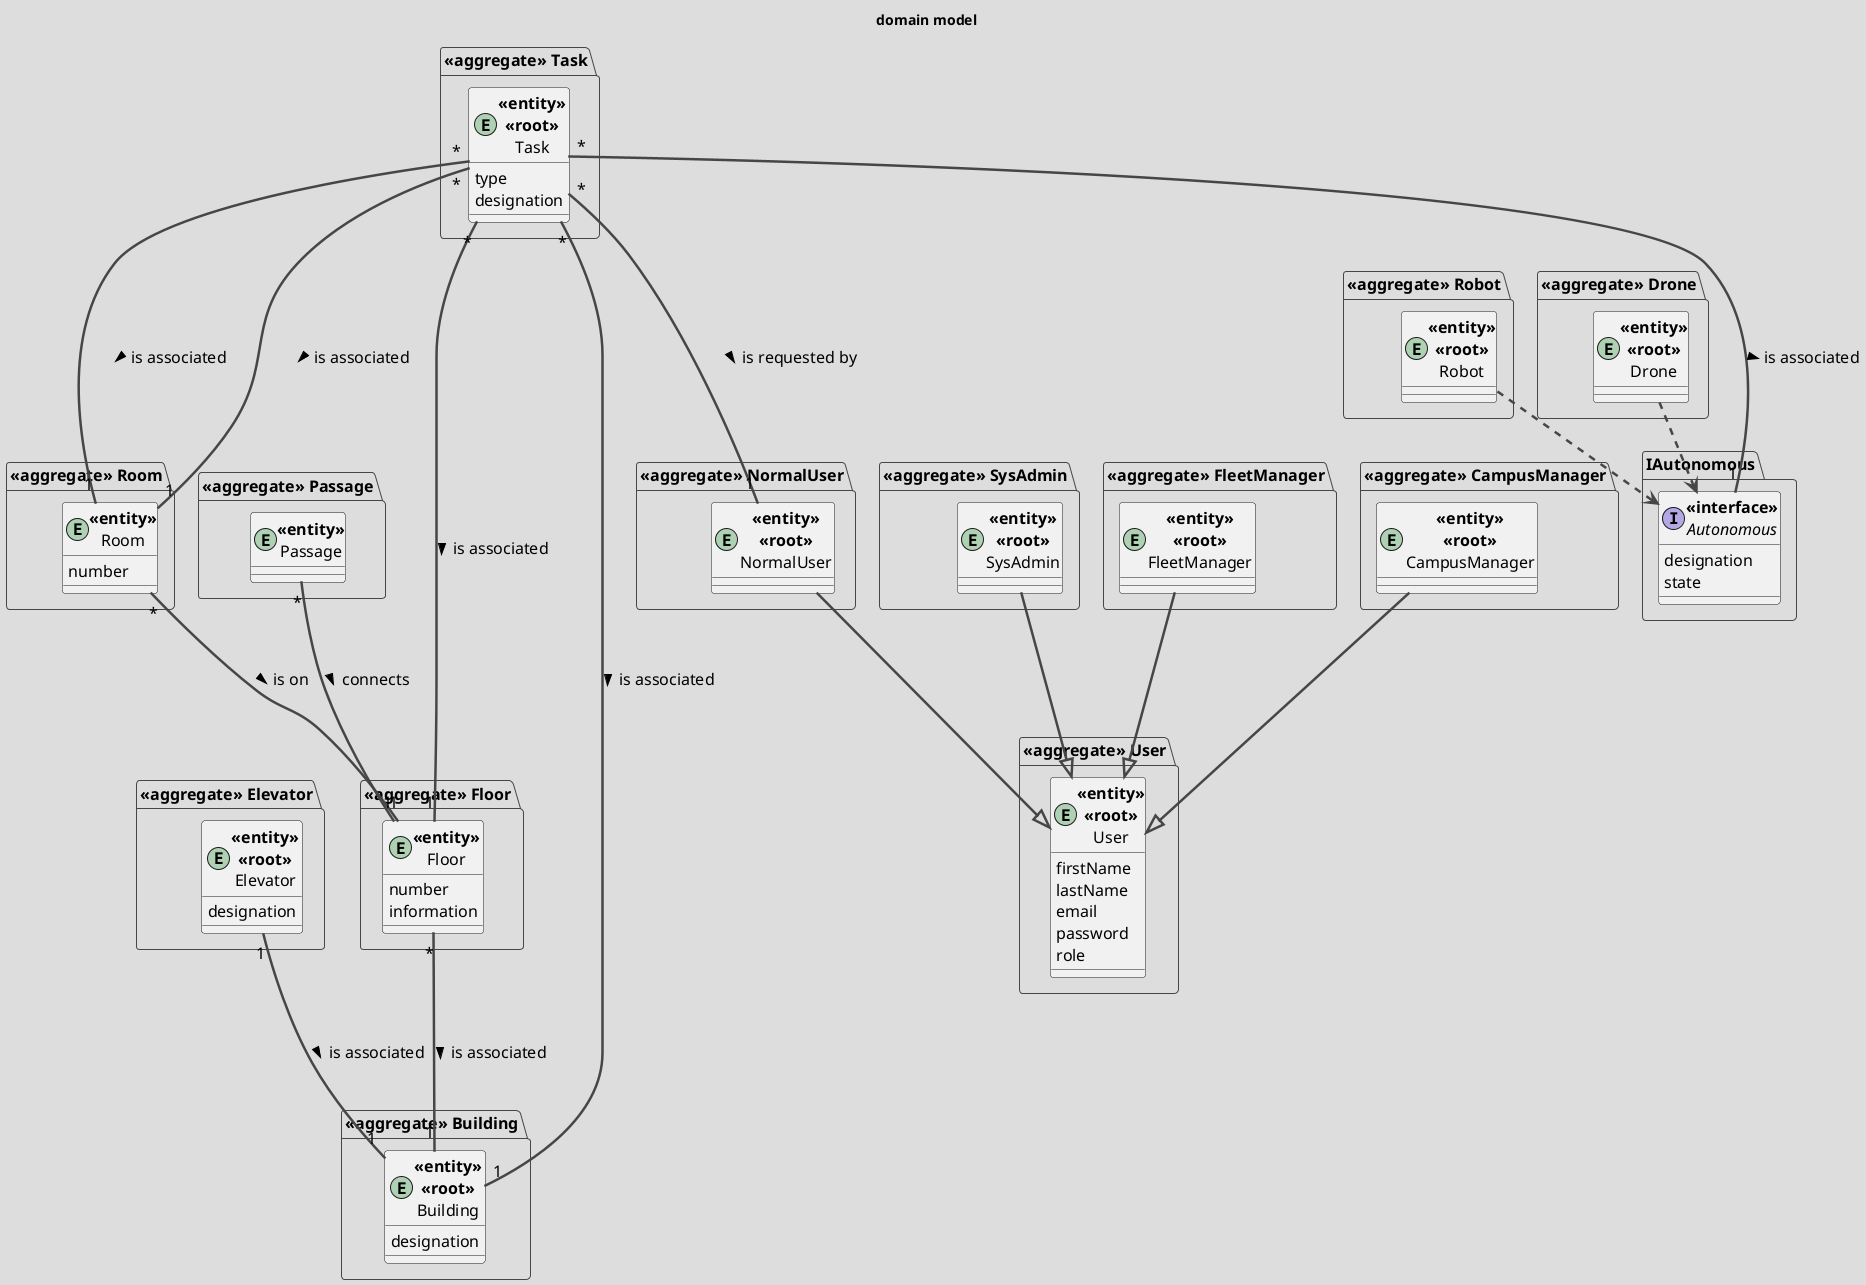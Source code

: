 @startuml domain model
skinparam DefaultFontName Arial
skinparam DefaultFontSize 16
skinparam DefaultFontStyle bold
skinparam ArrowThickness 2.5
!theme toy

title domain model

package "<<aggregate>> Building"{

    entity Building <<entity>><<root>>{
        designation
    }

}

package "<<aggregate>> Elevator"{

    entity Elevator <<entity>><<root>>{
        designation
    }

}

package "<<aggregate>> Floor"{
    entity Floor <<entity>>{
        number
        information
    }
}

package "<<aggregate>> Room"{
    entity Room <<entity>>{
        number
    }
}

package "<<aggregate>> Passage"{
    entity Passage <<entity>>{
        
    }
}


package "<<aggregate>> User"{

    entity User <<entity>><<root>>{
        firstName
        lastName
        email
        password
        role
    }

}

package "<<aggregate>> NormalUser"{

    entity NormalUser <<entity>><<root>>{
        
    }

}

package "<<aggregate>> SysAdmin"{

    entity SysAdmin <<entity>><<root>>{
        
    }

}

package "<<aggregate>> FleetManager"{

    entity FleetManager <<entity>><<root>>{
        
    }

}

package "<<aggregate>> CampusManager"{

    entity CampusManager <<entity>><<root>>{
        
    }

}

package "IAutonomous"{

    interface Autonomous <<interface>>{
        designation
        state
    }

}

package "<<aggregate>> Robot"{

    entity Robot <<entity>><<root>>{
        
    }

}

package "<<aggregate>> Drone"{

    entity Drone <<entity>><<root>>{
        
    }

}

package "<<aggregate>> Task"{

    entity Task <<entity>><<root>>{
        type
        designation
    }

}

' connections
' building
Floor "*" --- "1" Building: is associated >
Elevator "1" --- "1" Building: is associated >

' floor
Room "*" --- "1" Floor: is on >
Passage "*" --- "1" Floor: connects >

' task
Task "*" --- "1" Autonomous: is associated >
Task "*" --- "1" Building: is associated >
Task "*" --- "1" Floor: is associated >
Task "*" --- "1" Room: is associated >
Task "*" --- "1" Room: is associated >
Task "*" --- "1" NormalUser: is requested by >

'hierarchy
NormalUser ---|> User
SysAdmin ---|> User
FleetManager ---|> User
CampusManager ---|> User

Robot -[dashed]-> Autonomous
Drone -[dashed]-> Autonomous

@enduml


